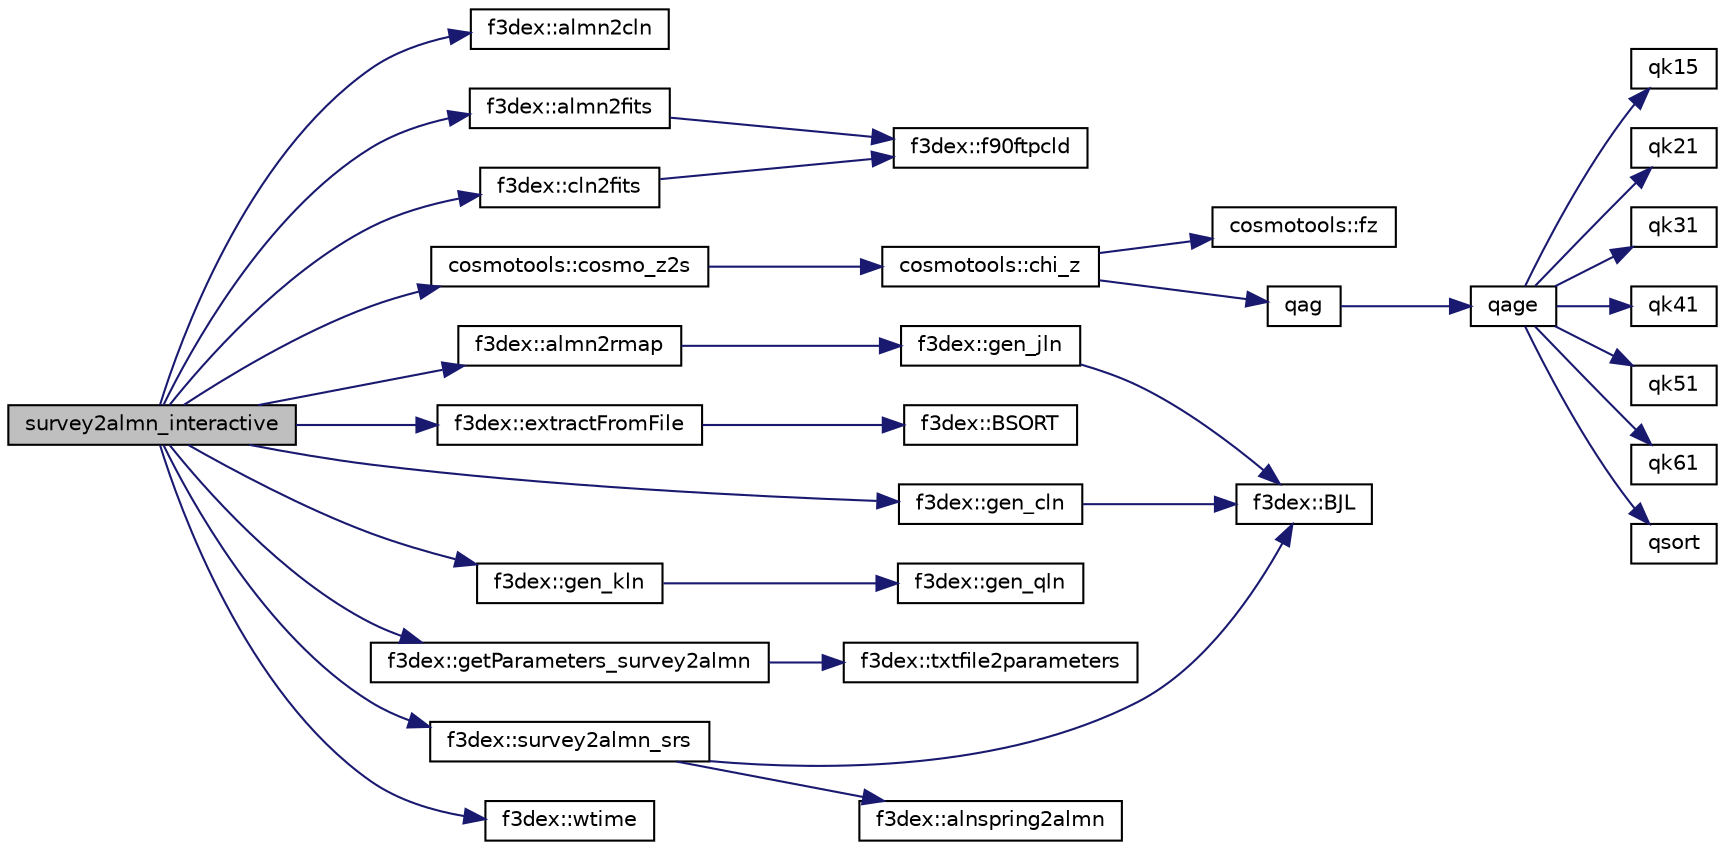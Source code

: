 digraph G
{
  edge [fontname="Helvetica",fontsize="10",labelfontname="Helvetica",labelfontsize="10"];
  node [fontname="Helvetica",fontsize="10",shape=record];
  rankdir=LR;
  Node1 [label="survey2almn_interactive",height=0.2,width=0.4,color="black", fillcolor="grey75", style="filled" fontcolor="black"];
  Node1 -> Node2 [color="midnightblue",fontsize="10",style="solid",fontname="Helvetica"];
  Node2 [label="f3dex::almn2cln",height=0.2,width=0.4,color="black", fillcolor="white", style="filled",URL="$namespacef3dex.html#a0e8960adb17a10a71b92df15ba3f63d8"];
  Node1 -> Node3 [color="midnightblue",fontsize="10",style="solid",fontname="Helvetica"];
  Node3 [label="f3dex::almn2fits",height=0.2,width=0.4,color="black", fillcolor="white", style="filled",URL="$namespacef3dex.html#a11f3efc39a60c9d26a79c13bfe936ebc"];
  Node3 -> Node4 [color="midnightblue",fontsize="10",style="solid",fontname="Helvetica"];
  Node4 [label="f3dex::f90ftpcld",height=0.2,width=0.4,color="black", fillcolor="white", style="filled",URL="$namespacef3dex.html#a1c162e19667698db3dad6391a9bcd797"];
  Node1 -> Node5 [color="midnightblue",fontsize="10",style="solid",fontname="Helvetica"];
  Node5 [label="f3dex::almn2rmap",height=0.2,width=0.4,color="black", fillcolor="white", style="filled",URL="$namespacef3dex.html#ae2e71647b18208d49ce5ebc6dcc3dbea"];
  Node5 -> Node6 [color="midnightblue",fontsize="10",style="solid",fontname="Helvetica"];
  Node6 [label="f3dex::gen_jln",height=0.2,width=0.4,color="black", fillcolor="white", style="filled",URL="$namespacef3dex.html#ad15a4c29088690f9ee5b97799abfc4a5"];
  Node6 -> Node7 [color="midnightblue",fontsize="10",style="solid",fontname="Helvetica"];
  Node7 [label="f3dex::BJL",height=0.2,width=0.4,color="black", fillcolor="white", style="filled",URL="$namespacef3dex.html#ae7f16ddea56702ffd83912c6def516d4",tooltip="Compute the value of the l-th order spherical bessel function at x."];
  Node1 -> Node8 [color="midnightblue",fontsize="10",style="solid",fontname="Helvetica"];
  Node8 [label="f3dex::cln2fits",height=0.2,width=0.4,color="black", fillcolor="white", style="filled",URL="$namespacef3dex.html#a9973d07e7dbafd1082de1d3b37088668"];
  Node8 -> Node4 [color="midnightblue",fontsize="10",style="solid",fontname="Helvetica"];
  Node1 -> Node9 [color="midnightblue",fontsize="10",style="solid",fontname="Helvetica"];
  Node9 [label="cosmotools::cosmo_z2s",height=0.2,width=0.4,color="black", fillcolor="white", style="filled",URL="$namespacecosmotools.html#a0f920067de929a7b9ec895e881751483"];
  Node9 -> Node10 [color="midnightblue",fontsize="10",style="solid",fontname="Helvetica"];
  Node10 [label="cosmotools::chi_z",height=0.2,width=0.4,color="black", fillcolor="white", style="filled",URL="$namespacecosmotools.html#ab39be67e673296c9e6586952f5e6c181"];
  Node10 -> Node11 [color="midnightblue",fontsize="10",style="solid",fontname="Helvetica"];
  Node11 [label="cosmotools::fz",height=0.2,width=0.4,color="black", fillcolor="white", style="filled",URL="$namespacecosmotools.html#a681aca576953f69092d54f5474c18c2b"];
  Node10 -> Node12 [color="midnightblue",fontsize="10",style="solid",fontname="Helvetica"];
  Node12 [label="qag",height=0.2,width=0.4,color="black", fillcolor="white", style="filled",URL="$quadpack_8f90.html#a44906a25a31588f7e4f41f0e5253193a"];
  Node12 -> Node13 [color="midnightblue",fontsize="10",style="solid",fontname="Helvetica"];
  Node13 [label="qage",height=0.2,width=0.4,color="black", fillcolor="white", style="filled",URL="$quadpack_8f90.html#ab602437c218a2c74d6a13f9462f98854"];
  Node13 -> Node14 [color="midnightblue",fontsize="10",style="solid",fontname="Helvetica"];
  Node14 [label="qk15",height=0.2,width=0.4,color="black", fillcolor="white", style="filled",URL="$quadpack_8f90.html#a1722ad5ba07cec52d38c9ebf9df80a2d"];
  Node13 -> Node15 [color="midnightblue",fontsize="10",style="solid",fontname="Helvetica"];
  Node15 [label="qk21",height=0.2,width=0.4,color="black", fillcolor="white", style="filled",URL="$quadpack_8f90.html#a27241a527b249e9de59a5ed6bee5f805"];
  Node13 -> Node16 [color="midnightblue",fontsize="10",style="solid",fontname="Helvetica"];
  Node16 [label="qk31",height=0.2,width=0.4,color="black", fillcolor="white", style="filled",URL="$quadpack_8f90.html#aded2e8dd2218fbd159b78c0e8975a4cd"];
  Node13 -> Node17 [color="midnightblue",fontsize="10",style="solid",fontname="Helvetica"];
  Node17 [label="qk41",height=0.2,width=0.4,color="black", fillcolor="white", style="filled",URL="$quadpack_8f90.html#aface4edf24710a0b323f5aaeb6bdec34"];
  Node13 -> Node18 [color="midnightblue",fontsize="10",style="solid",fontname="Helvetica"];
  Node18 [label="qk51",height=0.2,width=0.4,color="black", fillcolor="white", style="filled",URL="$quadpack_8f90.html#a73edb4987a87a40ebf4731ab63d7f03e"];
  Node13 -> Node19 [color="midnightblue",fontsize="10",style="solid",fontname="Helvetica"];
  Node19 [label="qk61",height=0.2,width=0.4,color="black", fillcolor="white", style="filled",URL="$quadpack_8f90.html#acb4a48f5e54a2c5f951d0828e8f8146d"];
  Node13 -> Node20 [color="midnightblue",fontsize="10",style="solid",fontname="Helvetica"];
  Node20 [label="qsort",height=0.2,width=0.4,color="black", fillcolor="white", style="filled",URL="$quadpack_8f90.html#a55e08a684c5a6315fb37dd0fdc66d8e6"];
  Node1 -> Node21 [color="midnightblue",fontsize="10",style="solid",fontname="Helvetica"];
  Node21 [label="f3dex::extractFromFile",height=0.2,width=0.4,color="black", fillcolor="white", style="filled",URL="$namespacef3dex.html#a2efa7687f0b6591321e5c86ea09aa1a7"];
  Node21 -> Node22 [color="midnightblue",fontsize="10",style="solid",fontname="Helvetica"];
  Node22 [label="f3dex::BSORT",height=0.2,width=0.4,color="black", fillcolor="white", style="filled",URL="$namespacef3dex.html#ac32aa4a30199fa62b6212bea55f59ff5"];
  Node1 -> Node23 [color="midnightblue",fontsize="10",style="solid",fontname="Helvetica"];
  Node23 [label="f3dex::gen_cln",height=0.2,width=0.4,color="black", fillcolor="white", style="filled",URL="$namespacef3dex.html#adcf1cf51ac34f733e7a776a7df065524"];
  Node23 -> Node7 [color="midnightblue",fontsize="10",style="solid",fontname="Helvetica"];
  Node1 -> Node24 [color="midnightblue",fontsize="10",style="solid",fontname="Helvetica"];
  Node24 [label="f3dex::gen_kln",height=0.2,width=0.4,color="black", fillcolor="white", style="filled",URL="$namespacef3dex.html#a7aceee3f16c8792cfe12b2d7a53d7acc"];
  Node24 -> Node25 [color="midnightblue",fontsize="10",style="solid",fontname="Helvetica"];
  Node25 [label="f3dex::gen_qln",height=0.2,width=0.4,color="black", fillcolor="white", style="filled",URL="$namespacef3dex.html#ac7199c2a98971bf758240066422f4a5e"];
  Node1 -> Node26 [color="midnightblue",fontsize="10",style="solid",fontname="Helvetica"];
  Node26 [label="f3dex::getParameters_survey2almn",height=0.2,width=0.4,color="black", fillcolor="white", style="filled",URL="$namespacef3dex.html#ab59d82bd4e0bbb4ce1d8149ac252b8c4"];
  Node26 -> Node27 [color="midnightblue",fontsize="10",style="solid",fontname="Helvetica"];
  Node27 [label="f3dex::txtfile2parameters",height=0.2,width=0.4,color="black", fillcolor="white", style="filled",URL="$namespacef3dex.html#a4e944841262cc3bac00e25f2d188804d"];
  Node1 -> Node28 [color="midnightblue",fontsize="10",style="solid",fontname="Helvetica"];
  Node28 [label="f3dex::survey2almn_srs",height=0.2,width=0.4,color="black", fillcolor="white", style="filled",URL="$namespacef3dex.html#a177ac0f41749e15dd33c7a4477d13a0e",tooltip="Performs the Fourier-Bessel decomposition (backward algorithm) of a discrete survey."];
  Node28 -> Node29 [color="midnightblue",fontsize="10",style="solid",fontname="Helvetica"];
  Node29 [label="f3dex::alnspring2almn",height=0.2,width=0.4,color="black", fillcolor="white", style="filled",URL="$namespacef3dex.html#ae28575da877299326cf5d412b7bda063"];
  Node28 -> Node7 [color="midnightblue",fontsize="10",style="solid",fontname="Helvetica"];
  Node1 -> Node30 [color="midnightblue",fontsize="10",style="solid",fontname="Helvetica"];
  Node30 [label="f3dex::wtime",height=0.2,width=0.4,color="black", fillcolor="white", style="filled",URL="$namespacef3dex.html#ac014e878f644407cfc3eb1af25137d44"];
}
